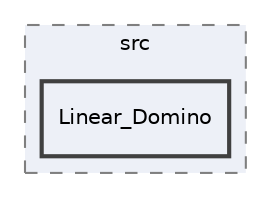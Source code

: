 digraph "/mnt/c/Users/andre/CLionProjects/domino_lineare/cmake-build-debug/CMakeFiles/domino_lineare.dir/src/Linear_Domino"
{
 // LATEX_PDF_SIZE
  edge [fontname="Helvetica",fontsize="10",labelfontname="Helvetica",labelfontsize="10"];
  node [fontname="Helvetica",fontsize="10",shape=record];
  compound=true
  subgraph clusterdir_6a171c3f8ce12819a44bd0e9a450ab46 {
    graph [ bgcolor="#edf0f7", pencolor="grey50", style="filled,dashed,", label="src", fontname="Helvetica", fontsize="10", URL="dir_6a171c3f8ce12819a44bd0e9a450ab46.html"]
  dir_09513444a62afde5335395315f30f6d3 [shape=box, label="Linear_Domino", style="filled,bold,", fillcolor="#edf0f7", color="grey25", URL="dir_09513444a62afde5335395315f30f6d3.html"];
  }
}
